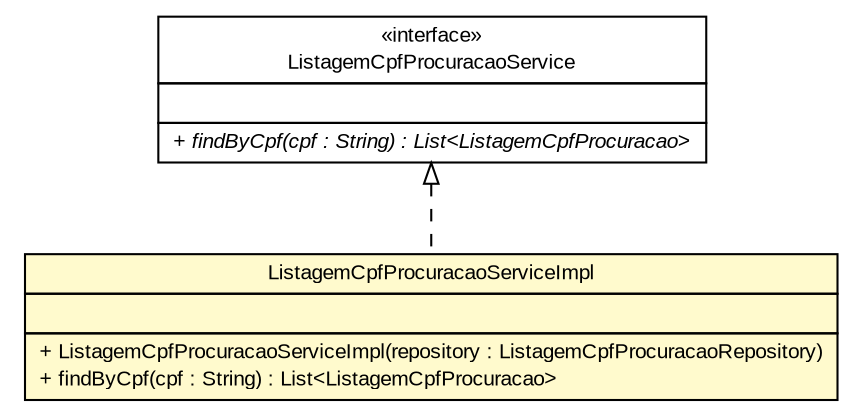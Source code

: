 #!/usr/local/bin/dot
#
# Class diagram 
# Generated by UMLGraph version R5_6 (http://www.umlgraph.org/)
#

digraph G {
	edge [fontname="arial",fontsize=10,labelfontname="arial",labelfontsize=10];
	node [fontname="arial",fontsize=10,shape=plaintext];
	nodesep=0.25;
	ranksep=0.5;
	// br.gov.to.sefaz.seg.business.gestao.service.ListagemCpfProcuracaoService
	c15926 [label=<<table title="br.gov.to.sefaz.seg.business.gestao.service.ListagemCpfProcuracaoService" border="0" cellborder="1" cellspacing="0" cellpadding="2" port="p" href="../ListagemCpfProcuracaoService.html">
		<tr><td><table border="0" cellspacing="0" cellpadding="1">
<tr><td align="center" balign="center"> &#171;interface&#187; </td></tr>
<tr><td align="center" balign="center"> ListagemCpfProcuracaoService </td></tr>
		</table></td></tr>
		<tr><td><table border="0" cellspacing="0" cellpadding="1">
<tr><td align="left" balign="left">  </td></tr>
		</table></td></tr>
		<tr><td><table border="0" cellspacing="0" cellpadding="1">
<tr><td align="left" balign="left"><font face="arial italic" point-size="10.0"> + findByCpf(cpf : String) : List&lt;ListagemCpfProcuracao&gt; </font></td></tr>
		</table></td></tr>
		</table>>, URL="../ListagemCpfProcuracaoService.html", fontname="arial", fontcolor="black", fontsize=10.0];
	// br.gov.to.sefaz.seg.business.gestao.service.impl.ListagemCpfProcuracaoServiceImpl
	c15960 [label=<<table title="br.gov.to.sefaz.seg.business.gestao.service.impl.ListagemCpfProcuracaoServiceImpl" border="0" cellborder="1" cellspacing="0" cellpadding="2" port="p" bgcolor="lemonChiffon" href="./ListagemCpfProcuracaoServiceImpl.html">
		<tr><td><table border="0" cellspacing="0" cellpadding="1">
<tr><td align="center" balign="center"> ListagemCpfProcuracaoServiceImpl </td></tr>
		</table></td></tr>
		<tr><td><table border="0" cellspacing="0" cellpadding="1">
<tr><td align="left" balign="left">  </td></tr>
		</table></td></tr>
		<tr><td><table border="0" cellspacing="0" cellpadding="1">
<tr><td align="left" balign="left"> + ListagemCpfProcuracaoServiceImpl(repository : ListagemCpfProcuracaoRepository) </td></tr>
<tr><td align="left" balign="left"> + findByCpf(cpf : String) : List&lt;ListagemCpfProcuracao&gt; </td></tr>
		</table></td></tr>
		</table>>, URL="./ListagemCpfProcuracaoServiceImpl.html", fontname="arial", fontcolor="black", fontsize=10.0];
	//br.gov.to.sefaz.seg.business.gestao.service.impl.ListagemCpfProcuracaoServiceImpl implements br.gov.to.sefaz.seg.business.gestao.service.ListagemCpfProcuracaoService
	c15926:p -> c15960:p [dir=back,arrowtail=empty,style=dashed];
}

